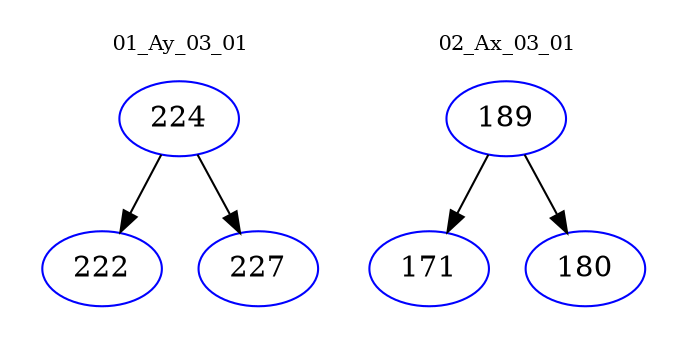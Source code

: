 digraph{
subgraph cluster_0 {
color = white
label = "01_Ay_03_01";
fontsize=10;
T0_224 [label="224", color="blue"]
T0_224 -> T0_222 [color="black"]
T0_222 [label="222", color="blue"]
T0_224 -> T0_227 [color="black"]
T0_227 [label="227", color="blue"]
}
subgraph cluster_1 {
color = white
label = "02_Ax_03_01";
fontsize=10;
T1_189 [label="189", color="blue"]
T1_189 -> T1_171 [color="black"]
T1_171 [label="171", color="blue"]
T1_189 -> T1_180 [color="black"]
T1_180 [label="180", color="blue"]
}
}

